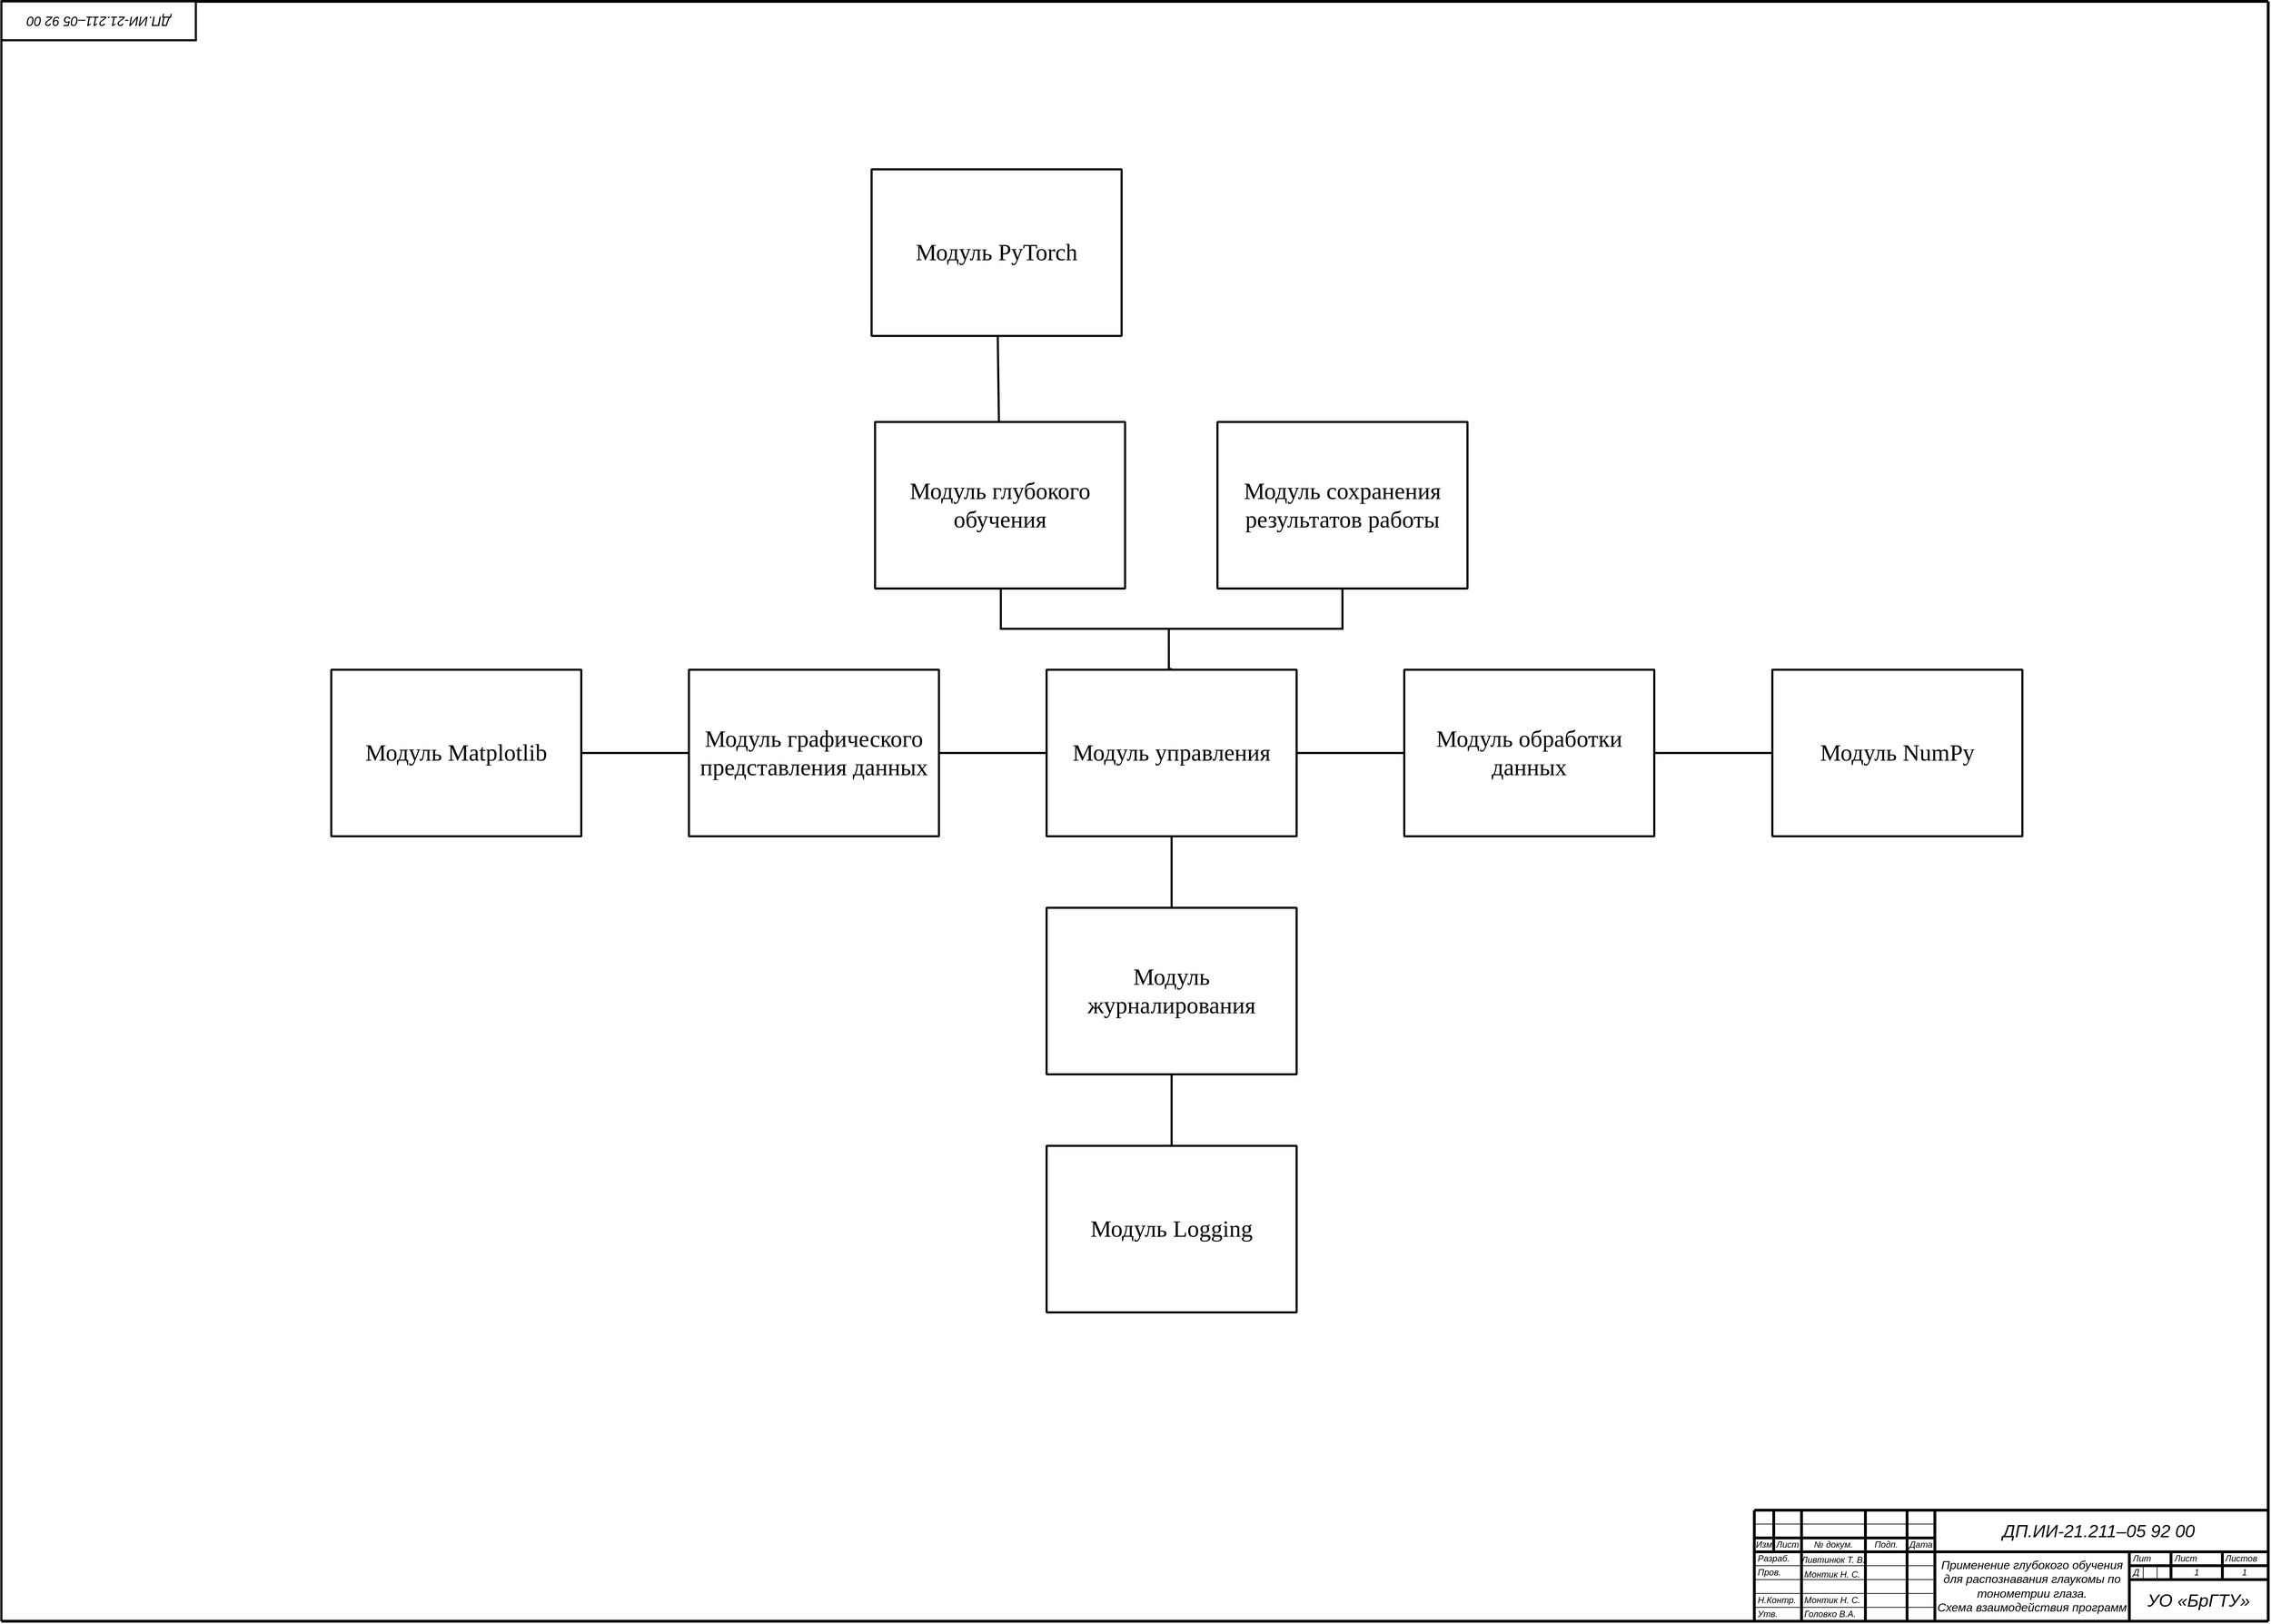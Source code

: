 <mxfile version="27.0.5">
  <diagram name="Страница-1" id="Page-1">
    <mxGraphModel dx="1426" dy="865" grid="0" gridSize="10" guides="1" tooltips="1" connect="1" arrows="1" fold="1" page="1" pageScale="1" pageWidth="3300" pageHeight="2339" math="0" shadow="0">
      <root>
        <mxCell id="0" />
        <mxCell id="1" parent="0" />
        <UserObject label="" tags="Фон" id="x146eN_2yMN_FoRLi2hD-133">
          <mxCell style="vsdxID=163;fillColor=none;gradientColor=none;strokeColor=none;points=[];labelBackgroundColor=none;rounded=0;html=1;whiteSpace=wrap;" parent="1" vertex="1">
            <mxGeometry x="33" y="2" width="3264" height="2334" as="geometry" />
          </mxCell>
        </UserObject>
        <UserObject label="" tags="Фон" id="x146eN_2yMN_FoRLi2hD-134">
          <mxCell style="vsdxID=26;edgeStyle=none;startArrow=none;endArrow=none;startSize=5;endSize=5;strokeWidth=4;strokeColor=#000000;spacingTop=0;spacingBottom=0;spacingLeft=0;spacingRight=0;verticalAlign=middle;html=1;labelBackgroundColor=none;rounded=0;" parent="x146eN_2yMN_FoRLi2hD-133" edge="1">
            <mxGeometry relative="1" as="geometry">
              <mxPoint as="offset" />
              <Array as="points" />
              <mxPoint as="sourcePoint" />
              <mxPoint x="3264" as="targetPoint" />
            </mxGeometry>
          </mxCell>
        </UserObject>
        <UserObject label="" tags="Фон" id="x146eN_2yMN_FoRLi2hD-135">
          <mxCell style="vsdxID=27;edgeStyle=none;startArrow=none;endArrow=none;startSize=5;endSize=5;strokeWidth=4;strokeColor=#000000;spacingTop=0;spacingBottom=0;spacingLeft=0;spacingRight=0;verticalAlign=middle;html=1;labelBackgroundColor=none;rounded=0;" parent="x146eN_2yMN_FoRLi2hD-133" edge="1">
            <mxGeometry relative="1" as="geometry">
              <Array as="points" />
              <mxPoint x="3264" y="2334" as="sourcePoint" />
              <mxPoint x="3264" as="targetPoint" />
            </mxGeometry>
          </mxCell>
        </UserObject>
        <UserObject label="&lt;div style=&quot;font-size: 1px&quot;&gt;&lt;font style=&quot;font-size:33.87px;font-family:Times New Roman;color:#000000;direction:ltr;letter-spacing:0px;line-height:120%;opacity:1&quot;&gt;Модуль глубокого обучения&lt;br/&gt;&lt;/font&gt;&lt;/div&gt;" tags="Фон" id="x146eN_2yMN_FoRLi2hD-210">
          <mxCell style="verticalAlign=middle;align=center;overflow=width;vsdxID=10;fillColor=none;gradientColor=none;shape=stencil(nZFLDsIwDERP4y0KyYp1KRfgBBEx1CIkVRq+pyftFKnKgkWzsmdebGlMphk62zNpNeQUr/wUlzsye9JaQsdJcqnItGSac0x8SfEeHPreFlKrSWGHP9uR1sqm01E+DE1tdtUDhCm3+Bi3v2YW1nueptAfgHoJC/RnroL/oCvBan0ppnyQnHiPeJd+nWeRcAvTfgE=);strokeColor=#000000;strokeWidth=3;spacingTop=-1;spacingBottom=-1;spacingLeft=-1;spacingRight=-1;points=[];labelBackgroundColor=none;rounded=1;html=1;whiteSpace=wrap;" parent="x146eN_2yMN_FoRLi2hD-133" vertex="1">
            <mxGeometry x="1258" y="606" width="360" height="240" as="geometry" />
          </mxCell>
        </UserObject>
        <UserObject label="&lt;div style=&quot;font-size: 1px&quot;&gt;&lt;font style=&quot;font-size:33.87px;font-family:Times New Roman;color:#000000;direction:ltr;letter-spacing:0px;line-height:120%;opacity:1&quot;&gt;Модуль журналирования&lt;br/&gt;&lt;/font&gt;&lt;/div&gt;" tags="Фон" id="x146eN_2yMN_FoRLi2hD-211">
          <mxCell style="verticalAlign=middle;align=center;overflow=width;vsdxID=20;fillColor=none;gradientColor=none;shape=stencil(nZFLDsIwDERP4y0KyYp1KRfgBBEx1CIkVRq+pyftFKnKgkWzsmdebGlMphk62zNpNeQUr/wUlzsye9JaQsdJcqnItGSac0x8SfEeHPreFlKrSWGHP9uR1sqm01E+DE1tdtUDhCm3+Bi3v2YW1nueptAfgHoJC/RnroL/oCvBan0ppnyQnHiPeJd+nWeRcAvTfgE=);strokeColor=#000000;strokeWidth=3;spacingTop=-1;spacingBottom=-1;spacingLeft=-1;spacingRight=-1;points=[];labelBackgroundColor=none;rounded=1;html=1;whiteSpace=wrap;" parent="x146eN_2yMN_FoRLi2hD-133" vertex="1">
            <mxGeometry x="1505" y="1306" width="360" height="240" as="geometry" />
          </mxCell>
        </UserObject>
        <UserObject label="&lt;div style=&quot;font-size: 1px&quot;&gt;&lt;font style=&quot;font-size:33.87px;font-family:Times New Roman;color:#000000;direction:ltr;letter-spacing:0px;line-height:120%;opacity:1&quot;&gt;Модуль PyTorch&lt;br&gt;&lt;/font&gt;&lt;/div&gt;" tags="Фон" id="x146eN_2yMN_FoRLi2hD-212">
          <mxCell style="verticalAlign=middle;align=center;overflow=width;vsdxID=21;fillColor=none;gradientColor=none;shape=stencil(nZFLDsIwDERP4y0KyYp1KRfgBBEx1CIkVRq+pyftFKnKgkWzsmdebGlMphk62zNpNeQUr/wUlzsye9JaQsdJcqnItGSac0x8SfEeHPreFlKrSWGHP9uR1sqm01E+DE1tdtUDhCm3+Bi3v2YW1nueptAfgHoJC/RnroL/oCvBan0ppnyQnHiPeJd+nWeRcAvTfgE=);strokeColor=#000000;strokeWidth=3;spacingTop=-1;spacingBottom=-1;spacingLeft=-1;spacingRight=-1;points=[];labelBackgroundColor=none;rounded=1;html=1;whiteSpace=wrap;" parent="x146eN_2yMN_FoRLi2hD-133" vertex="1">
            <mxGeometry x="1253" y="242" width="360" height="240" as="geometry" />
          </mxCell>
        </UserObject>
        <UserObject label="&lt;div style=&quot;font-size: 1px&quot;&gt;&lt;p style=&quot;text-align:center;margin-left:0;margin-right:0;margin-top:0px;margin-bottom:0px;text-indent:0;vertical-align:middle;direction:ltr;&quot;&gt;&lt;font style=&quot;font-size:33.87px;font-family:Times New Roman;color:#000000;direction:ltr;letter-spacing:0px;line-height:120%;opacity:1&quot;&gt;Модуль &lt;/font&gt;&lt;font style=&quot;font-size:33.87px;font-family:Times New Roman;color:#000000;direction:ltr;letter-spacing:0px;line-height:120%;opacity:1&quot;&gt;Logging&lt;br/&gt;&lt;/font&gt;&lt;/p&gt;&lt;/div&gt;" tags="Фон" id="x146eN_2yMN_FoRLi2hD-213">
          <mxCell style="verticalAlign=middle;align=center;overflow=width;vsdxID=22;fillColor=none;gradientColor=none;shape=stencil(nZFLDsIwDERP4y0KyYp1KRfgBBEx1CIkVRq+pyftFKnKgkWzsmdebGlMphk62zNpNeQUr/wUlzsye9JaQsdJcqnItGSac0x8SfEeHPreFlKrSWGHP9uR1sqm01E+DE1tdtUDhCm3+Bi3v2YW1nueptAfgHoJC/RnroL/oCvBan0ppnyQnHiPeJd+nWeRcAvTfgE=);strokeColor=#000000;strokeWidth=3;spacingTop=-1;spacingBottom=-1;spacingLeft=-1;spacingRight=-1;points=[];labelBackgroundColor=none;rounded=1;html=1;whiteSpace=wrap;" parent="x146eN_2yMN_FoRLi2hD-133" vertex="1">
            <mxGeometry x="1505" y="1649" width="360" height="240" as="geometry" />
          </mxCell>
        </UserObject>
        <UserObject label="&lt;div style=&quot;font-size: 1px&quot;&gt;&lt;font style=&quot;font-size:33.87px;font-family:Times New Roman;color:#000000;direction:ltr;letter-spacing:0px;line-height:120%;opacity:1&quot;&gt;Модуль управления&lt;br/&gt;&lt;/font&gt;&lt;/div&gt;" tags="Фон" id="x146eN_2yMN_FoRLi2hD-214">
          <mxCell style="verticalAlign=middle;align=center;overflow=width;vsdxID=25;fillColor=none;gradientColor=none;shape=stencil(nZFLDsIwDERP4y0KyYp1KRfgBBEx1CIkVRq+pyftFKnKgkWzsmdebGlMphk62zNpNeQUr/wUlzsye9JaQsdJcqnItGSac0x8SfEeHPreFlKrSWGHP9uR1sqm01E+DE1tdtUDhCm3+Bi3v2YW1nueptAfgHoJC/RnroL/oCvBan0ppnyQnHiPeJd+nWeRcAvTfgE=);strokeColor=#000000;strokeWidth=3;spacingTop=-1;spacingBottom=-1;spacingLeft=-1;spacingRight=-1;points=[];labelBackgroundColor=none;rounded=1;html=1;whiteSpace=wrap;" parent="x146eN_2yMN_FoRLi2hD-133" vertex="1">
            <mxGeometry x="1505" y="963" width="360" height="240" as="geometry" />
          </mxCell>
        </UserObject>
        <UserObject label="&lt;div style=&quot;font-size: 1px&quot;&gt;&lt;font style=&quot;font-size:33.87px;font-family:Times New Roman;color:#000000;direction:ltr;letter-spacing:0px;line-height:120%;opacity:1&quot;&gt;Модуль сохранения результатов работы&lt;br/&gt;&lt;/font&gt;&lt;/div&gt;" tags="Фон" id="x146eN_2yMN_FoRLi2hD-215">
          <mxCell style="verticalAlign=middle;align=center;overflow=width;vsdxID=26;fillColor=none;gradientColor=none;shape=stencil(nZFLDsIwDERP4y0KyYp1KRfgBBEx1CIkVRq+pyftFKnKgkWzsmdebGlMphk62zNpNeQUr/wUlzsye9JaQsdJcqnItGSac0x8SfEeHPreFlKrSWGHP9uR1sqm01E+DE1tdtUDhCm3+Bi3v2YW1nueptAfgHoJC/RnroL/oCvBan0ppnyQnHiPeJd+nWeRcAvTfgE=);strokeColor=#000000;strokeWidth=3;spacingTop=-1;spacingBottom=-1;spacingLeft=-1;spacingRight=-1;points=[];labelBackgroundColor=none;rounded=1;html=1;whiteSpace=wrap;" parent="x146eN_2yMN_FoRLi2hD-133" vertex="1">
            <mxGeometry x="1751" y="606" width="360" height="240" as="geometry" />
          </mxCell>
        </UserObject>
        <UserObject label="&lt;div style=&quot;font-size: 1px&quot;&gt;&lt;font style=&quot;font-size:33.87px;font-family:Times New Roman;color:#000000;direction:ltr;letter-spacing:0px;line-height:120%;opacity:1&quot;&gt;Модуль обработки данных&lt;br/&gt;&lt;/font&gt;&lt;/div&gt;" tags="Фон" id="x146eN_2yMN_FoRLi2hD-216">
          <mxCell style="verticalAlign=middle;align=center;overflow=width;vsdxID=27;fillColor=none;gradientColor=none;shape=stencil(nZFLDsIwDERP4y0KyYp1KRfgBBEx1CIkVRq+pyftFKnKgkWzsmdebGlMphk62zNpNeQUr/wUlzsye9JaQsdJcqnItGSac0x8SfEeHPreFlKrSWGHP9uR1sqm01E+DE1tdtUDhCm3+Bi3v2YW1nueptAfgHoJC/RnroL/oCvBan0ppnyQnHiPeJd+nWeRcAvTfgE=);strokeColor=#000000;strokeWidth=3;spacingTop=-1;spacingBottom=-1;spacingLeft=-1;spacingRight=-1;points=[];labelBackgroundColor=none;rounded=1;html=1;whiteSpace=wrap;" parent="x146eN_2yMN_FoRLi2hD-133" vertex="1">
            <mxGeometry x="2020" y="963" width="360" height="240" as="geometry" />
          </mxCell>
        </UserObject>
        <UserObject label="&lt;div style=&quot;font-size: 1px&quot;&gt;&lt;font style=&quot;font-size:33.87px;font-family:Times New Roman;color:#000000;direction:ltr;letter-spacing:0px;line-height:120%;opacity:1&quot;&gt;Модуль NumPy&lt;br/&gt;&lt;/font&gt;&lt;/div&gt;" tags="Фон" id="x146eN_2yMN_FoRLi2hD-217">
          <mxCell style="verticalAlign=middle;align=center;overflow=width;vsdxID=28;fillColor=none;gradientColor=none;shape=stencil(nZFLDsIwDERP4y0KyYp1KRfgBBEx1CIkVRq+pyftFKnKgkWzsmdebGlMphk62zNpNeQUr/wUlzsye9JaQsdJcqnItGSac0x8SfEeHPreFlKrSWGHP9uR1sqm01E+DE1tdtUDhCm3+Bi3v2YW1nueptAfgHoJC/RnroL/oCvBan0ppnyQnHiPeJd+nWeRcAvTfgE=);strokeColor=#000000;strokeWidth=3;spacingTop=-1;spacingBottom=-1;spacingLeft=-1;spacingRight=-1;points=[];labelBackgroundColor=none;rounded=1;html=1;whiteSpace=wrap;" parent="x146eN_2yMN_FoRLi2hD-133" vertex="1">
            <mxGeometry x="2550" y="963" width="360" height="240" as="geometry" />
          </mxCell>
        </UserObject>
        <UserObject label="&lt;div style=&quot;font-size: 1px&quot;&gt;&lt;font style=&quot;font-size:33.87px;font-family:Times New Roman;color:#000000;direction:ltr;letter-spacing:0px;line-height:120%;opacity:1&quot;&gt;Модуль графического представления данных&lt;br/&gt;&lt;/font&gt;&lt;/div&gt;" tags="Фон" id="x146eN_2yMN_FoRLi2hD-218">
          <mxCell style="verticalAlign=middle;align=center;overflow=width;vsdxID=29;fillColor=none;gradientColor=none;shape=stencil(nZFLDsIwDERP4y0KyYp1KRfgBBEx1CIkVRq+pyftFKnKgkWzsmdebGlMphk62zNpNeQUr/wUlzsye9JaQsdJcqnItGSac0x8SfEeHPreFlKrSWGHP9uR1sqm01E+DE1tdtUDhCm3+Bi3v2YW1nueptAfgHoJC/RnroL/oCvBan0ppnyQnHiPeJd+nWeRcAvTfgE=);strokeColor=#000000;strokeWidth=3;spacingTop=-1;spacingBottom=-1;spacingLeft=-1;spacingRight=-1;points=[];labelBackgroundColor=none;rounded=1;html=1;whiteSpace=wrap;" parent="x146eN_2yMN_FoRLi2hD-133" vertex="1">
            <mxGeometry x="990" y="963" width="360" height="240" as="geometry" />
          </mxCell>
        </UserObject>
        <UserObject label="&lt;div style=&quot;font-size: 1px&quot;&gt;&lt;font style=&quot;font-size:33.87px;font-family:Times New Roman;color:#000000;direction:ltr;letter-spacing:0px;line-height:120%;opacity:1&quot;&gt;Модуль Matplotlib&lt;br/&gt;&lt;/font&gt;&lt;/div&gt;" tags="Фон" id="x146eN_2yMN_FoRLi2hD-219">
          <mxCell style="verticalAlign=middle;align=center;overflow=width;vsdxID=30;fillColor=none;gradientColor=none;shape=stencil(nZFLDsIwDERP4y0KyYp1KRfgBBEx1CIkVRq+pyftFKnKgkWzsmdebGlMphk62zNpNeQUr/wUlzsye9JaQsdJcqnItGSac0x8SfEeHPreFlKrSWGHP9uR1sqm01E+DE1tdtUDhCm3+Bi3v2YW1nueptAfgHoJC/RnroL/oCvBan0ppnyQnHiPeJd+nWeRcAvTfgE=);strokeColor=#000000;strokeWidth=3;spacingTop=-1;spacingBottom=-1;spacingLeft=-1;spacingRight=-1;points=[];labelBackgroundColor=none;rounded=1;html=1;whiteSpace=wrap;" parent="x146eN_2yMN_FoRLi2hD-133" vertex="1">
            <mxGeometry x="475" y="963" width="360" height="240" as="geometry" />
          </mxCell>
        </UserObject>
        <mxCell id="x146eN_2yMN_FoRLi2hD-220" parent="x146eN_2yMN_FoRLi2hD-133" vertex="1">
          <mxGeometry x="2232" y="1143" as="geometry" />
        </mxCell>
        <UserObject label="" tags="Соединительная_линия" id="x146eN_2yMN_FoRLi2hD-221">
          <mxCell style="vsdxID=46;startArrow=none;endArrow=none;startSize=5;endSize=5;strokeWidth=3;strokeColor=#000000;spacingTop=0;spacingBottom=0;spacingLeft=0;spacingRight=0;verticalAlign=middle;html=1;labelBackgroundColor=#FFFFFF;rounded=0;exitX=0.503;exitY=1;exitDx=0;exitDy=0;exitPerimeter=0;entryX=0.5;entryY=-0.004;entryDx=0;entryDy=0;entryPerimeter=0;edgeStyle=orthogonalEdgeStyle;" parent="x146eN_2yMN_FoRLi2hD-133" source="x146eN_2yMN_FoRLi2hD-210" target="x146eN_2yMN_FoRLi2hD-214" edge="1">
            <mxGeometry relative="1" as="geometry">
              <mxPoint as="offset" />
              <Array as="points">
                <mxPoint x="1439" y="904" />
                <mxPoint x="1681" y="904" />
                <mxPoint x="1681" y="962" />
              </Array>
            </mxGeometry>
          </mxCell>
        </UserObject>
        <mxCell id="x146eN_2yMN_FoRLi2hD-222" parent="x146eN_2yMN_FoRLi2hD-133" vertex="1">
          <mxGeometry x="2232" y="1143" as="geometry" />
        </mxCell>
        <UserObject label="" tags="Соединительная_линия" id="x146eN_2yMN_FoRLi2hD-223">
          <mxCell style="vsdxID=43;edgeStyle=none;startArrow=none;endArrow=none;startSize=5;endSize=5;strokeWidth=3;strokeColor=#000000;spacingTop=0;spacingBottom=0;spacingLeft=0;spacingRight=0;verticalAlign=middle;html=1;labelBackgroundColor=#FFFFFF;rounded=0;exitX=0;exitY=0.5;exitDx=0;exitDy=0;exitPerimeter=0;entryX=1;entryY=0.5;entryDx=0;entryDy=0;entryPerimeter=0;" parent="x146eN_2yMN_FoRLi2hD-133" source="x146eN_2yMN_FoRLi2hD-218" target="x146eN_2yMN_FoRLi2hD-219" edge="1">
            <mxGeometry relative="1" as="geometry">
              <mxPoint as="offset" />
              <Array as="points" />
            </mxGeometry>
          </mxCell>
        </UserObject>
        <UserObject label="" tags="Соединительная_линия" id="x146eN_2yMN_FoRLi2hD-224">
          <mxCell style="vsdxID=42;edgeStyle=none;startArrow=none;endArrow=none;startSize=5;endSize=5;strokeWidth=3;strokeColor=#000000;spacingTop=0;spacingBottom=0;spacingLeft=0;spacingRight=0;verticalAlign=middle;html=1;labelBackgroundColor=#FFFFFF;rounded=0;exitX=1;exitY=0.5;exitDx=0;exitDy=0;exitPerimeter=0;entryX=0;entryY=0.5;entryDx=0;entryDy=0;entryPerimeter=0;" parent="x146eN_2yMN_FoRLi2hD-133" source="x146eN_2yMN_FoRLi2hD-216" target="x146eN_2yMN_FoRLi2hD-217" edge="1">
            <mxGeometry relative="1" as="geometry">
              <mxPoint as="offset" />
              <Array as="points" />
            </mxGeometry>
          </mxCell>
        </UserObject>
        <UserObject label="" tags="Соединительная_линия" id="x146eN_2yMN_FoRLi2hD-225">
          <mxCell style="vsdxID=41;edgeStyle=none;startArrow=none;endArrow=none;startSize=5;endSize=5;strokeWidth=3;strokeColor=#000000;spacingTop=0;spacingBottom=0;spacingLeft=0;spacingRight=0;verticalAlign=middle;html=1;labelBackgroundColor=#FFFFFF;rounded=0;exitX=0.5;exitY=1;exitDx=0;exitDy=0;exitPerimeter=0;entryX=0.5;entryY=0;entryDx=0;entryDy=0;entryPerimeter=0;" parent="x146eN_2yMN_FoRLi2hD-133" source="x146eN_2yMN_FoRLi2hD-214" target="x146eN_2yMN_FoRLi2hD-211" edge="1">
            <mxGeometry relative="1" as="geometry">
              <mxPoint x="10" as="offset" />
              <Array as="points" />
            </mxGeometry>
          </mxCell>
        </UserObject>
        <UserObject label="" tags="Соединительная_линия" id="x146eN_2yMN_FoRLi2hD-226">
          <mxCell style="vsdxID=40;edgeStyle=none;startArrow=none;endArrow=none;startSize=5;endSize=5;strokeWidth=3;strokeColor=#000000;spacingTop=0;spacingBottom=0;spacingLeft=0;spacingRight=0;verticalAlign=middle;html=1;labelBackgroundColor=#FFFFFF;rounded=0;exitX=0;exitY=0.5;exitDx=0;exitDy=0;exitPerimeter=0;entryX=1;entryY=0.5;entryDx=0;entryDy=0;entryPerimeter=0;" parent="x146eN_2yMN_FoRLi2hD-133" source="x146eN_2yMN_FoRLi2hD-214" target="x146eN_2yMN_FoRLi2hD-218" edge="1">
            <mxGeometry relative="1" as="geometry">
              <mxPoint as="offset" />
              <Array as="points" />
            </mxGeometry>
          </mxCell>
        </UserObject>
        <UserObject label="" tags="Соединительная_линия" id="x146eN_2yMN_FoRLi2hD-227">
          <mxCell style="vsdxID=39;edgeStyle=none;startArrow=none;endArrow=none;startSize=5;endSize=5;strokeWidth=3;strokeColor=#000000;spacingTop=0;spacingBottom=0;spacingLeft=0;spacingRight=0;verticalAlign=middle;html=1;labelBackgroundColor=#FFFFFF;rounded=0;exitX=1;exitY=0.5;exitDx=0;exitDy=0;exitPerimeter=0;entryX=0;entryY=0.5;entryDx=0;entryDy=0;entryPerimeter=0;" parent="x146eN_2yMN_FoRLi2hD-133" source="x146eN_2yMN_FoRLi2hD-214" target="x146eN_2yMN_FoRLi2hD-216" edge="1">
            <mxGeometry relative="1" as="geometry">
              <mxPoint as="offset" />
              <Array as="points" />
            </mxGeometry>
          </mxCell>
        </UserObject>
        <UserObject label="" tags="Соединительная_линия" id="x146eN_2yMN_FoRLi2hD-228">
          <mxCell style="vsdxID=32;edgeStyle=none;startArrow=none;endArrow=none;startSize=5;endSize=5;strokeWidth=3;strokeColor=#000000;spacingTop=0;spacingBottom=0;spacingLeft=0;spacingRight=0;verticalAlign=middle;html=1;labelBackgroundColor=#ffffff;rounded=0;" parent="x146eN_2yMN_FoRLi2hD-133" source="x146eN_2yMN_FoRLi2hD-212" target="x146eN_2yMN_FoRLi2hD-210" edge="1">
            <mxGeometry relative="1" as="geometry">
              <mxPoint x="10" as="offset" />
              <Array as="points" />
            </mxGeometry>
          </mxCell>
        </UserObject>
        <UserObject label="" tags="Соединительная_линия" id="x146eN_2yMN_FoRLi2hD-229">
          <mxCell style="vsdxID=36;edgeStyle=none;startArrow=none;endArrow=none;startSize=5;endSize=5;strokeWidth=3;strokeColor=#000000;spacingTop=0;spacingBottom=0;spacingLeft=0;spacingRight=0;verticalAlign=middle;html=1;labelBackgroundColor=#FFFFFF;rounded=0;exitX=0.5;exitY=0;exitDx=0;exitDy=0;exitPerimeter=0;entryX=0.5;entryY=1;entryDx=0;entryDy=0;entryPerimeter=0;" parent="x146eN_2yMN_FoRLi2hD-133" source="x146eN_2yMN_FoRLi2hD-213" target="x146eN_2yMN_FoRLi2hD-211" edge="1">
            <mxGeometry relative="1" as="geometry">
              <mxPoint x="10" as="offset" />
              <Array as="points" />
            </mxGeometry>
          </mxCell>
        </UserObject>
        <UserObject label="" tags="Соединительная_линия" id="x146eN_2yMN_FoRLi2hD-230">
          <mxCell style="vsdxID=38;edgeStyle=orthogonalEdgeStyle;startArrow=none;endArrow=none;startSize=5;endSize=5;strokeWidth=3;strokeColor=#000000;spacingTop=0;spacingBottom=0;spacingLeft=0;spacingRight=0;verticalAlign=middle;html=1;labelBackgroundColor=#FFFFFF;rounded=0;exitX=0.489;exitY=0.004;exitDx=0;exitDy=0;exitPerimeter=0;" parent="x146eN_2yMN_FoRLi2hD-133" source="x146eN_2yMN_FoRLi2hD-214" target="x146eN_2yMN_FoRLi2hD-215" edge="1">
            <mxGeometry relative="1" as="geometry">
              <mxPoint x="10" as="offset" />
              <Array as="points">
                <mxPoint x="1681" y="904" />
                <mxPoint x="1931" y="904" />
              </Array>
            </mxGeometry>
          </mxCell>
        </UserObject>
        <UserObject label="" tags="Блок-схема Соединительная_линия" id="27">
          <mxCell parent="1" vertex="1" visible="0">
            <mxGeometry as="geometry" />
          </mxCell>
        </UserObject>
        <UserObject label="" tags="Фон" id="x146eN_2yMN_FoRLi2hD-136">
          <mxCell style="vsdxID=188;fillColor=none;gradientColor=none;strokeColor=none;points=[];labelBackgroundColor=none;rounded=0;html=1;whiteSpace=wrap;" parent="1" vertex="1">
            <mxGeometry x="33" y="2176" width="3264" height="160" as="geometry" />
          </mxCell>
        </UserObject>
        <mxCell id="x146eN_2yMN_FoRLi2hD-137" style="vsdxID=187;fillColor=none;gradientColor=none;strokeColor=none;points=[];labelBackgroundColor=none;rounded=0;html=1;whiteSpace=wrap;" parent="x146eN_2yMN_FoRLi2hD-136" vertex="1">
          <mxGeometry x="2524" width="740" height="160" as="geometry" />
        </mxCell>
        <mxCell id="x146eN_2yMN_FoRLi2hD-138" value="&lt;div style=&quot;font-size: 1px&quot;&gt;&lt;p style=&quot;text-align:left;margin-left:0;margin-right:0;margin-top:0px;margin-bottom:0px;text-indent:0;vertical-align:middle;direction:ltr;&quot;&gt;&lt;font style=&quot;font-size:12.7px;font-family:Arial;color:#000000;direction:ltr;letter-spacing:0px;line-height:120%;opacity:1&quot;&gt;&lt;i&gt;Лист &lt;br/&gt;&lt;/i&gt;&lt;/font&gt;&lt;/p&gt;&lt;/div&gt;" style="verticalAlign=middle;align=left;overflow=width;vsdxID=2;fillColor=none;gradientColor=none;shape=stencil(nZBLDoAgDERP0z3SIyjew0SURgSD+Lu9kMZoXLhwN9O+tukAlrNpJg1SzDH4QW/URgNYgZTkjA4UkwJUgGXng+6DX1zLfmoymdXo17xh5zmRJ6Q42BWCfc2oJfdAr+Yv+AP9Cb7OJ3H/2JG1HNGz/84klThPVCc=);strokeColor=none;points=[];labelBackgroundColor=none;rounded=0;html=1;whiteSpace=wrap;" parent="x146eN_2yMN_FoRLi2hD-137" vertex="1">
          <mxGeometry x="605" y="60" width="74" height="20" as="geometry" />
        </mxCell>
        <mxCell id="x146eN_2yMN_FoRLi2hD-139" value="&lt;div style=&quot;font-size: 1px&quot;&gt;&lt;p style=&quot;text-align:left;margin-left:0;margin-right:0;margin-top:0px;margin-bottom:0px;text-indent:0;vertical-align:middle;direction:ltr;&quot;&gt;&lt;font style=&quot;font-size:12.7px;font-family:Arial;color:#000000;direction:ltr;letter-spacing:0px;line-height:120%;opacity:1&quot;&gt;&lt;i&gt;Листов &lt;br/&gt;&lt;/i&gt;&lt;/font&gt;&lt;/p&gt;&lt;/div&gt;" style="verticalAlign=middle;align=left;overflow=width;vsdxID=3;fillColor=none;gradientColor=none;shape=stencil(nZBLDoAgDERP0z3SIyjew0SURgSD+Lu9kMZoXLhwN9O+tukAlrNpJg1SzDH4QW/URgNYgZTkjA4UkwJUgGXng+6DX1zLfmoymdXo17xh5zmRJ6Q42BWCfc2oJfdAr+Yv+AP9Cb7OJ3H/2JG1HNGz/84klThPVCc=);strokeColor=none;points=[];labelBackgroundColor=none;rounded=0;html=1;whiteSpace=wrap;" parent="x146eN_2yMN_FoRLi2hD-137" vertex="1">
          <mxGeometry x="678" y="60" width="59" height="20" as="geometry" />
        </mxCell>
        <mxCell id="x146eN_2yMN_FoRLi2hD-140" value="&lt;div style=&quot;font-size: 1px&quot;&gt;&lt;font style=&quot;font-size:25.4px;font-family:Arial;color:#000000;direction:ltr;letter-spacing:0px;line-height:120%;opacity:1&quot;&gt;&lt;i&gt;УО «БрГТУ»&lt;br/&gt;&lt;/i&gt;&lt;/font&gt;&lt;/div&gt;" style="verticalAlign=middle;align=center;overflow=width;vsdxID=4;fillColor=none;gradientColor=none;shape=stencil(nZBLDoAgDERP0z3SIyjew0SURgSD+Lu9kMZoXLhwN9O+tukAlrNpJg1SzDH4QW/URgNYgZTkjA4UkwJUgGXng+6DX1zLfmoymdXo17xh5zmRJ6Q42BWCfc2oJfdAr+Yv+AP9Cb7OJ3H/2JG1HNGz/84klThPVCc=);strokeColor=none;points=[];labelBackgroundColor=none;rounded=0;html=1;whiteSpace=wrap;" parent="x146eN_2yMN_FoRLi2hD-137" vertex="1">
          <mxGeometry x="540" y="100" width="200" height="60" as="geometry" />
        </mxCell>
        <mxCell id="x146eN_2yMN_FoRLi2hD-141" value="&lt;div style=&quot;font-size: 1px&quot;&gt;&lt;p style=&quot;text-align:left;margin-left:0;margin-right:0;margin-top:0px;margin-bottom:0px;text-indent:0;vertical-align:middle;direction:ltr;&quot;&gt;&lt;font style=&quot;font-size:12.7px;font-family:Arial;color:#000000;direction:ltr;letter-spacing:0px;line-height:120%;opacity:1&quot;&gt;&lt;i&gt;Лит&lt;br/&gt;&lt;/i&gt;&lt;/font&gt;&lt;/p&gt;&lt;/div&gt;" style="verticalAlign=middle;align=left;overflow=width;vsdxID=5;fillColor=none;gradientColor=none;shape=stencil(nZBLDoAgDERP0z3SIyjew0SURgSD+Lu9kMZoXLhwN9O+tukAlrNpJg1SzDH4QW/URgNYgZTkjA4UkwJUgGXng+6DX1zLfmoymdXo17xh5zmRJ6Q42BWCfc2oJfdAr+Yv+AP9Cb7OJ3H/2JG1HNGz/84klThPVCc=);strokeColor=none;points=[];labelBackgroundColor=none;rounded=0;html=1;whiteSpace=wrap;" parent="x146eN_2yMN_FoRLi2hD-137" vertex="1">
          <mxGeometry x="545" y="60" width="60" height="20" as="geometry" />
        </mxCell>
        <mxCell id="x146eN_2yMN_FoRLi2hD-142" value="&lt;div style=&quot;font-size: 1px&quot;&gt;&lt;p style=&quot;text-align:center;margin-left:0;margin-right:0;margin-top:0px;margin-bottom:0px;text-indent:0;vertical-align:middle;direction:ltr;&quot;&gt;&lt;font style=&quot;font-size:12.7px;font-family:Arial;color:#000000;direction:ltr;letter-spacing:0px;line-height:120%;opacity:1&quot;&gt;&lt;i&gt;Изм&lt;br/&gt;&lt;/i&gt;&lt;/font&gt;&lt;/p&gt;&lt;/div&gt;" style="verticalAlign=middle;align=center;overflow=width;vsdxID=6;fillColor=none;gradientColor=none;shape=stencil(nZBLDoAgDERP0z3SIyjew0SURgSD+Lu9kMZoXLhwN9O+tukAlrNpJg1SzDH4QW/URgNYgZTkjA4UkwJUgGXng+6DX1zLfmoymdXo17xh5zmRJ6Q42BWCfc2oJfdAr+Yv+AP9Cb7OJ3H/2JG1HNGz/84klThPVCc=);strokeColor=none;spacingLeft=-3;spacingRight=-3;points=[];labelBackgroundColor=none;rounded=0;html=1;whiteSpace=wrap;" parent="x146eN_2yMN_FoRLi2hD-137" vertex="1">
          <mxGeometry y="40" width="28" height="20" as="geometry" />
        </mxCell>
        <mxCell id="x146eN_2yMN_FoRLi2hD-143" value="&lt;div style=&quot;font-size: 1px&quot;&gt;&lt;p style=&quot;text-align:center;margin-left:0;margin-right:0;margin-top:0px;margin-bottom:0px;text-indent:0;vertical-align:middle;direction:ltr;&quot;&gt;&lt;font style=&quot;font-size:12.7px;font-family:Arial;color:#000000;direction:ltr;letter-spacing:0px;line-height:120%;opacity:1&quot;&gt;&lt;i&gt;Лист&lt;br/&gt;&lt;/i&gt;&lt;/font&gt;&lt;/p&gt;&lt;/div&gt;" style="verticalAlign=middle;align=center;overflow=width;vsdxID=7;fillColor=none;gradientColor=none;shape=stencil(nZBLDoAgDERP0z3SIyjew0SURgSD+Lu9kMZoXLhwN9O+tukAlrNpJg1SzDH4QW/URgNYgZTkjA4UkwJUgGXng+6DX1zLfmoymdXo17xh5zmRJ6Q42BWCfc2oJfdAr+Yv+AP9Cb7OJ3H/2JG1HNGz/84klThPVCc=);strokeColor=none;spacingLeft=-3;spacingRight=-3;points=[];labelBackgroundColor=none;rounded=0;html=1;whiteSpace=wrap;" parent="x146eN_2yMN_FoRLi2hD-137" vertex="1">
          <mxGeometry x="28" y="40" width="40" height="20" as="geometry" />
        </mxCell>
        <mxCell id="x146eN_2yMN_FoRLi2hD-144" value="&lt;div style=&quot;font-size: 1px&quot;&gt;&lt;p style=&quot;text-align:center;margin-left:0;margin-right:0;margin-top:0px;margin-bottom:0px;text-indent:0;vertical-align:middle;direction:ltr;&quot;&gt;&lt;font style=&quot;font-size:12.7px;font-family:Arial;color:#000000;direction:ltr;letter-spacing:0px;line-height:120%;opacity:1&quot;&gt;&lt;i&gt;№ докум.&lt;br/&gt;&lt;/i&gt;&lt;/font&gt;&lt;/p&gt;&lt;/div&gt;" style="verticalAlign=middle;align=center;overflow=width;vsdxID=8;fillColor=none;gradientColor=none;shape=stencil(nZBLDoAgDERP0z3SIyjew0SURgSD+Lu9kMZoXLhwN9O+tukAlrNpJg1SzDH4QW/URgNYgZTkjA4UkwJUgGXng+6DX1zLfmoymdXo17xh5zmRJ6Q42BWCfc2oJfdAr+Yv+AP9Cb7OJ3H/2JG1HNGz/84klThPVCc=);strokeColor=none;points=[];labelBackgroundColor=none;rounded=0;html=1;whiteSpace=wrap;" parent="x146eN_2yMN_FoRLi2hD-137" vertex="1">
          <mxGeometry x="68" y="40" width="92" height="20" as="geometry" />
        </mxCell>
        <mxCell id="x146eN_2yMN_FoRLi2hD-145" value="&lt;div style=&quot;font-size: 1px&quot;&gt;&lt;p style=&quot;text-align:center;margin-left:0;margin-right:0;margin-top:0px;margin-bottom:0px;text-indent:0;vertical-align:middle;direction:ltr;&quot;&gt;&lt;font style=&quot;font-size:12.7px;font-family:Arial;color:#000000;direction:ltr;letter-spacing:0px;line-height:120%;opacity:1&quot;&gt;&lt;i&gt;Подп.&lt;br/&gt;&lt;/i&gt;&lt;/font&gt;&lt;/p&gt;&lt;/div&gt;" style="verticalAlign=middle;align=center;overflow=width;vsdxID=9;fillColor=none;gradientColor=none;shape=stencil(nZBLDoAgDERP0z3SIyjew0SURgSD+Lu9kMZoXLhwN9O+tukAlrNpJg1SzDH4QW/URgNYgZTkjA4UkwJUgGXng+6DX1zLfmoymdXo17xh5zmRJ6Q42BWCfc2oJfdAr+Yv+AP9Cb7OJ3H/2JG1HNGz/84klThPVCc=);strokeColor=none;points=[];labelBackgroundColor=none;rounded=0;html=1;whiteSpace=wrap;" parent="x146eN_2yMN_FoRLi2hD-137" vertex="1">
          <mxGeometry x="160" y="40" width="60" height="20" as="geometry" />
        </mxCell>
        <mxCell id="x146eN_2yMN_FoRLi2hD-146" value="&lt;div style=&quot;font-size: 1px&quot;&gt;&lt;p style=&quot;text-align:center;margin-left:0;margin-right:0;margin-top:0px;margin-bottom:0px;text-indent:0;vertical-align:middle;direction:ltr;&quot;&gt;&lt;font style=&quot;font-size:12.7px;font-family:Arial;color:#000000;direction:ltr;letter-spacing:0px;line-height:120%;opacity:1&quot;&gt;&lt;i&gt;Дата&lt;br/&gt;&lt;/i&gt;&lt;/font&gt;&lt;/p&gt;&lt;/div&gt;" style="verticalAlign=middle;align=center;overflow=width;vsdxID=10;fillColor=none;gradientColor=none;shape=stencil(nZBLDoAgDERP0z3SIyjew0SURgSD+Lu9kMZoXLhwN9O+tukAlrNpJg1SzDH4QW/URgNYgZTkjA4UkwJUgGXng+6DX1zLfmoymdXo17xh5zmRJ6Q42BWCfc2oJfdAr+Yv+AP9Cb7OJ3H/2JG1HNGz/84klThPVCc=);strokeColor=none;spacingLeft=-3;spacingRight=-3;points=[];labelBackgroundColor=none;rounded=0;html=1;whiteSpace=wrap;" parent="x146eN_2yMN_FoRLi2hD-137" vertex="1">
          <mxGeometry x="220" y="40" width="40" height="20" as="geometry" />
        </mxCell>
        <mxCell id="x146eN_2yMN_FoRLi2hD-147" value="&lt;div style=&quot;font-size: 1px&quot;&gt;&lt;p style=&quot;text-align:left;margin-left:0;margin-right:0;margin-top:0px;margin-bottom:0px;text-indent:0;vertical-align:middle;direction:ltr;&quot;&gt;&lt;font style=&quot;font-size:12.7px;font-family:Arial;color:#000000;direction:ltr;letter-spacing:0px;line-height:120%;opacity:1&quot;&gt;&lt;i&gt;Разраб.&lt;br/&gt;&lt;/i&gt;&lt;/font&gt;&lt;/p&gt;&lt;/div&gt;" style="verticalAlign=middle;align=left;overflow=width;vsdxID=11;fillColor=none;gradientColor=none;shape=stencil(nZBLDoAgDERP0z3SIyjew0SURgSD+Lu9kMZoXLhwN9O+tukAlrNpJg1SzDH4QW/URgNYgZTkjA4UkwJUgGXng+6DX1zLfmoymdXo17xh5zmRJ6Q42BWCfc2oJfdAr+Yv+AP9Cb7OJ3H/2JG1HNGz/84klThPVCc=);strokeColor=none;points=[];labelBackgroundColor=none;rounded=0;html=1;whiteSpace=wrap;" parent="x146eN_2yMN_FoRLi2hD-137" vertex="1">
          <mxGeometry x="5" y="60" width="68" height="20" as="geometry" />
        </mxCell>
        <mxCell id="x146eN_2yMN_FoRLi2hD-148" value="&lt;div style=&quot;font-size: 1px&quot;&gt;&lt;p style=&quot;text-align:left;margin-left:0;margin-right:0;margin-top:0px;margin-bottom:0px;text-indent:0;vertical-align:middle;direction:ltr;&quot;&gt;&lt;font style=&quot;font-size:12.7px;font-family:Arial;color:#000000;direction:ltr;letter-spacing:0px;line-height:120%;opacity:1&quot;&gt;&lt;i&gt;Пров.&lt;br/&gt;&lt;/i&gt;&lt;/font&gt;&lt;/p&gt;&lt;/div&gt;" style="verticalAlign=middle;align=left;overflow=width;vsdxID=12;fillColor=none;gradientColor=none;shape=stencil(nZBLDoAgDERP0z3SIyjew0SURgSD+Lu9kMZoXLhwN9O+tukAlrNpJg1SzDH4QW/URgNYgZTkjA4UkwJUgGXng+6DX1zLfmoymdXo17xh5zmRJ6Q42BWCfc2oJfdAr+Yv+AP9Cb7OJ3H/2JG1HNGz/84klThPVCc=);strokeColor=none;points=[];labelBackgroundColor=none;rounded=0;html=1;whiteSpace=wrap;" parent="x146eN_2yMN_FoRLi2hD-137" vertex="1">
          <mxGeometry x="5" y="80" width="68" height="20" as="geometry" />
        </mxCell>
        <mxCell id="x146eN_2yMN_FoRLi2hD-149" value="&lt;div style=&quot;font-size: 1px&quot;&gt;&lt;p style=&quot;text-align:left;margin-left:0;margin-right:0;margin-top:0px;margin-bottom:0px;text-indent:0;vertical-align:middle;direction:ltr;&quot;&gt;&lt;font style=&quot;font-size:12.7px;font-family:Arial;color:#000000;direction:ltr;letter-spacing:0px;line-height:120%;opacity:1&quot;&gt;&lt;i&gt;Н.Контр.&lt;br/&gt;&lt;/i&gt;&lt;/font&gt;&lt;/p&gt;&lt;/div&gt;" style="verticalAlign=middle;align=left;overflow=width;vsdxID=13;fillColor=none;gradientColor=none;shape=stencil(nZBLDoAgDERP0z3SIyjew0SURgSD+Lu9kMZoXLhwN9O+tukAlrNpJg1SzDH4QW/URgNYgZTkjA4UkwJUgGXng+6DX1zLfmoymdXo17xh5zmRJ6Q42BWCfc2oJfdAr+Yv+AP9Cb7OJ3H/2JG1HNGz/84klThPVCc=);strokeColor=none;spacingRight=-3;points=[];labelBackgroundColor=none;rounded=0;html=1;whiteSpace=wrap;" parent="x146eN_2yMN_FoRLi2hD-137" vertex="1">
          <mxGeometry x="5" y="120" width="68" height="20" as="geometry" />
        </mxCell>
        <mxCell id="x146eN_2yMN_FoRLi2hD-150" value="&lt;div style=&quot;font-size: 1px&quot;&gt;&lt;p style=&quot;text-align:left;margin-left:0;margin-right:0;margin-top:0px;margin-bottom:0px;text-indent:0;vertical-align:middle;direction:ltr;&quot;&gt;&lt;font style=&quot;font-size:12.7px;font-family:Arial;color:#000000;direction:ltr;letter-spacing:0px;line-height:120%;opacity:1&quot;&gt;&lt;i&gt;Утв.&lt;br/&gt;&lt;/i&gt;&lt;/font&gt;&lt;/p&gt;&lt;/div&gt;" style="verticalAlign=middle;align=left;overflow=width;vsdxID=14;fillColor=none;gradientColor=none;shape=stencil(nZBLDoAgDERP0z3SIyjew0SURgSD+Lu9kMZoXLhwN9O+tukAlrNpJg1SzDH4QW/URgNYgZTkjA4UkwJUgGXng+6DX1zLfmoymdXo17xh5zmRJ6Q42BWCfc2oJfdAr+Yv+AP9Cb7OJ3H/2JG1HNGz/84klThPVCc=);strokeColor=none;points=[];labelBackgroundColor=none;rounded=0;html=1;whiteSpace=wrap;" parent="x146eN_2yMN_FoRLi2hD-137" vertex="1">
          <mxGeometry x="5" y="140" width="68" height="20" as="geometry" />
        </mxCell>
        <mxCell id="x146eN_2yMN_FoRLi2hD-151" value="&lt;div style=&quot;font-size: 1px&quot;&gt;&lt;p style=&quot;text-align:left;margin-left:0;margin-right:0;margin-top:0px;margin-bottom:0px;text-indent:0;vertical-align:middle;direction:ltr;&quot;&gt;&lt;font style=&quot;font-size:12.7px;font-family:Arial;color:#000000;direction:ltr;letter-spacing:0px;line-height:120%;opacity:1&quot;&gt;&lt;i&gt;Головко В.А.&lt;br/&gt;&lt;/i&gt;&lt;/font&gt;&lt;/p&gt;&lt;/div&gt;" style="verticalAlign=middle;align=left;overflow=width;vsdxID=19;fillColor=none;gradientColor=none;shape=stencil(nZBLDoAgDERP0z3SIyjew0SURgSD+Lu9kMZoXLhwN9O+tukAlrNpJg1SzDH4QW/URgNYgZTkjA4UkwJUgGXng+6DX1zLfmoymdXo17xh5zmRJ6Q42BWCfc2oJfdAr+Yv+AP9Cb7OJ3H/2JG1HNGz/84klThPVCc=);strokeColor=none;points=[];labelBackgroundColor=none;rounded=0;html=1;whiteSpace=wrap;" parent="x146eN_2yMN_FoRLi2hD-137" vertex="1">
          <mxGeometry x="72" y="140" width="108" height="20" as="geometry" />
        </mxCell>
        <mxCell id="x146eN_2yMN_FoRLi2hD-152" value="&lt;div style=&quot;font-size: 1px&quot;&gt;&lt;p style=&quot;text-align:center;margin-left:0;margin-right:0;margin-top:0px;margin-bottom:0px;text-indent:0;vertical-align:middle;direction:ltr;&quot;&gt;&lt;font style=&quot;font-size:12.7px;font-family:Arial;color:#000000;direction:ltr;letter-spacing:0px;line-height:120%;opacity:1&quot;&gt;&lt;i&gt;1&lt;br/&gt;&lt;/i&gt;&lt;/font&gt;&lt;/p&gt;&lt;/div&gt;" style="verticalAlign=middle;align=center;overflow=width;vsdxID=21;fillColor=none;gradientColor=none;shape=stencil(nZBLDoAgDERP0z3SIyjew0SURgSD+Lu9kMZoXLhwN9O+tukAlrNpJg1SzDH4QW/URgNYgZTkjA4UkwJUgGXng+6DX1zLfmoymdXo17xh5zmRJ6Q42BWCfc2oJfdAr+Yv+AP9Cb7OJ3H/2JG1HNGz/84klThPVCc=);strokeColor=none;points=[];labelBackgroundColor=none;rounded=0;html=1;whiteSpace=wrap;" parent="x146eN_2yMN_FoRLi2hD-137" vertex="1">
          <mxGeometry x="600" y="80" width="74" height="20" as="geometry" />
        </mxCell>
        <mxCell id="x146eN_2yMN_FoRLi2hD-153" value="&lt;div style=&quot;font-size: 1px&quot;&gt;&lt;p style=&quot;text-align:center;margin-left:0;margin-right:0;margin-top:0px;margin-bottom:0px;text-indent:0;vertical-align:middle;direction:ltr;&quot;&gt;&lt;font style=&quot;font-size:12.7px;font-family:Arial;color:#000000;direction:ltr;letter-spacing:0px;line-height:120%;opacity:1&quot;&gt;&lt;i&gt;1&lt;br/&gt;&lt;/i&gt;&lt;/font&gt;&lt;/p&gt;&lt;/div&gt;" style="verticalAlign=middle;align=center;overflow=width;vsdxID=22;fillColor=none;gradientColor=none;shape=stencil(nZBLDoAgDERP0z3SIyjew0SURgSD+Lu9kMZoXLhwN9O+tukAlrNpJg1SzDH4QW/URgNYgZTkjA4UkwJUgGXng+6DX1zLfmoymdXo17xh5zmRJ6Q42BWCfc2oJfdAr+Yv+AP9Cb7OJ3H/2JG1HNGz/84klThPVCc=);strokeColor=none;points=[];labelBackgroundColor=none;rounded=0;html=1;whiteSpace=wrap;" parent="x146eN_2yMN_FoRLi2hD-137" vertex="1">
          <mxGeometry x="673" y="80" width="66" height="20" as="geometry" />
        </mxCell>
        <mxCell id="x146eN_2yMN_FoRLi2hD-154" value="&lt;div style=&quot;font-size: 1px&quot;&gt;&lt;p style=&quot;text-align:center;margin-left:0;margin-right:0;margin-top:0px;margin-bottom:0px;text-indent:0;vertical-align:middle;direction:ltr;&quot;&gt;&lt;font style=&quot;font-size:12.7px;font-family:Arial;color:#000000;direction:ltr;letter-spacing:0px;line-height:120%;opacity:1&quot;&gt;&lt;i&gt;Д&lt;br/&gt;&lt;/i&gt;&lt;/font&gt;&lt;/p&gt;&lt;/div&gt;" style="verticalAlign=middle;align=center;overflow=width;vsdxID=23;fillColor=none;gradientColor=none;shape=stencil(nZBLDoAgDERP0z3SIyjew0SURgSD+Lu9kMZoXLhwN9O+tukAlrNpJg1SzDH4QW/URgNYgZTkjA4UkwJUgGXng+6DX1zLfmoymdXo17xh5zmRJ6Q42BWCfc2oJfdAr+Yv+AP9Cb7OJ3H/2JG1HNGz/84klThPVCc=);strokeColor=none;spacingLeft=-3;spacingRight=-3;points=[];labelBackgroundColor=none;rounded=0;html=1;whiteSpace=wrap;" parent="x146eN_2yMN_FoRLi2hD-137" vertex="1">
          <mxGeometry x="540" y="80" width="20" height="20" as="geometry" />
        </mxCell>
        <mxCell id="x146eN_2yMN_FoRLi2hD-155" style="vsdxID=44;fillColor=#FFFFFF;gradientColor=none;shape=stencil(UzV2Ls5ILEhVNTIoLinKz04tz0wpyVA1dlE1MsrMy0gtyiwBslSNXVWNndPyi1LTi/JL81Ig/IJEkEoQKze/DGRCBUSfAUiHkUElMs8NojAnMw+nQhMjPQszYhUbGqCYC2QgXAPxCLIcusuBQhBfG7sCAA==);strokeColor=#000000;strokeWidth=4;points=[];labelBackgroundColor=none;rounded=0;html=1;whiteSpace=wrap;" parent="x146eN_2yMN_FoRLi2hD-137" vertex="1">
          <mxGeometry x="674" y="60" width="1" height="40" as="geometry" />
        </mxCell>
        <UserObject label="" tags="Фон" id="x146eN_2yMN_FoRLi2hD-156">
          <mxCell style="vsdxID=29;edgeStyle=none;startArrow=none;endArrow=none;startSize=5;endSize=5;strokeWidth=4;strokeColor=#000000;spacingTop=0;spacingBottom=0;spacingLeft=0;spacingRight=0;verticalAlign=middle;html=1;labelBackgroundColor=none;rounded=0;" parent="x146eN_2yMN_FoRLi2hD-137" edge="1">
            <mxGeometry relative="1" as="geometry">
              <Array as="points" />
              <mxPoint x="540" y="160" as="sourcePoint" />
              <mxPoint x="540" y="60" as="targetPoint" />
            </mxGeometry>
          </mxCell>
        </UserObject>
        <UserObject label="" tags="Фон" id="x146eN_2yMN_FoRLi2hD-157">
          <mxCell style="vsdxID=30;edgeStyle=none;startArrow=none;endArrow=none;startSize=5;endSize=5;strokeWidth=4;strokeColor=#000000;spacingTop=0;spacingBottom=0;spacingLeft=0;spacingRight=0;verticalAlign=middle;html=1;labelBackgroundColor=none;rounded=0;" parent="x146eN_2yMN_FoRLi2hD-137" edge="1">
            <mxGeometry relative="1" as="geometry">
              <Array as="points" />
              <mxPoint x="260" y="160" as="sourcePoint" />
              <mxPoint x="260" as="targetPoint" />
            </mxGeometry>
          </mxCell>
        </UserObject>
        <UserObject label="" tags="Фон" id="x146eN_2yMN_FoRLi2hD-158">
          <mxCell style="vsdxID=31;edgeStyle=none;startArrow=none;endArrow=none;startSize=5;endSize=5;strokeColor=#000000;spacingTop=0;spacingBottom=0;spacingLeft=0;spacingRight=0;verticalAlign=middle;html=1;labelBackgroundColor=none;rounded=0;" parent="x146eN_2yMN_FoRLi2hD-137" edge="1">
            <mxGeometry relative="1" as="geometry">
              <mxPoint as="offset" />
              <Array as="points" />
              <mxPoint y="140" as="sourcePoint" />
              <mxPoint x="260" y="140" as="targetPoint" />
            </mxGeometry>
          </mxCell>
        </UserObject>
        <UserObject label="" tags="Фон" id="x146eN_2yMN_FoRLi2hD-159">
          <mxCell style="vsdxID=32;edgeStyle=none;startArrow=none;endArrow=none;startSize=5;endSize=5;strokeColor=#000000;spacingTop=0;spacingBottom=0;spacingLeft=0;spacingRight=0;verticalAlign=middle;html=1;labelBackgroundColor=none;rounded=0;" parent="x146eN_2yMN_FoRLi2hD-137" edge="1">
            <mxGeometry relative="1" as="geometry">
              <Array as="points" />
              <mxPoint x="260" y="120" as="sourcePoint" />
              <mxPoint y="120" as="targetPoint" />
            </mxGeometry>
          </mxCell>
        </UserObject>
        <UserObject label="" tags="Фон" id="x146eN_2yMN_FoRLi2hD-160">
          <mxCell style="vsdxID=33;edgeStyle=none;startArrow=none;endArrow=none;startSize=5;endSize=5;strokeWidth=4;strokeColor=#000000;spacingTop=0;spacingBottom=0;spacingLeft=0;spacingRight=0;verticalAlign=middle;html=1;labelBackgroundColor=none;rounded=0;" parent="x146eN_2yMN_FoRLi2hD-137" edge="1">
            <mxGeometry relative="1" as="geometry">
              <Array as="points" />
              <mxPoint x="740" y="100" as="sourcePoint" />
              <mxPoint x="540" y="100" as="targetPoint" />
            </mxGeometry>
          </mxCell>
        </UserObject>
        <UserObject label="" tags="Фон" id="x146eN_2yMN_FoRLi2hD-161">
          <mxCell style="vsdxID=34;edgeStyle=none;startArrow=none;endArrow=none;startSize=5;endSize=5;strokeColor=#000000;spacingTop=0;spacingBottom=0;spacingLeft=0;spacingRight=0;verticalAlign=middle;html=1;labelBackgroundColor=none;rounded=0;" parent="x146eN_2yMN_FoRLi2hD-137" edge="1">
            <mxGeometry relative="1" as="geometry">
              <Array as="points" />
              <mxPoint x="260" y="100" as="sourcePoint" />
              <mxPoint y="100" as="targetPoint" />
            </mxGeometry>
          </mxCell>
        </UserObject>
        <UserObject label="" tags="Фон" id="x146eN_2yMN_FoRLi2hD-162">
          <mxCell style="vsdxID=35;edgeStyle=none;startArrow=none;endArrow=none;startSize=5;endSize=5;strokeWidth=4;strokeColor=#000000;spacingTop=0;spacingBottom=0;spacingLeft=0;spacingRight=0;verticalAlign=middle;html=1;labelBackgroundColor=none;rounded=0;" parent="x146eN_2yMN_FoRLi2hD-137" edge="1">
            <mxGeometry relative="1" as="geometry">
              <Array as="points" />
              <mxPoint x="740" y="60" as="sourcePoint" />
              <mxPoint y="60" as="targetPoint" />
            </mxGeometry>
          </mxCell>
        </UserObject>
        <UserObject label="" tags="Фон" id="x146eN_2yMN_FoRLi2hD-163">
          <mxCell style="vsdxID=36;edgeStyle=none;startArrow=none;endArrow=none;startSize=5;endSize=5;strokeWidth=4;strokeColor=#000000;spacingTop=0;spacingBottom=0;spacingLeft=0;spacingRight=0;verticalAlign=middle;html=1;labelBackgroundColor=none;rounded=0;" parent="x146eN_2yMN_FoRLi2hD-137" edge="1">
            <mxGeometry relative="1" as="geometry">
              <mxPoint as="offset" />
              <Array as="points" />
              <mxPoint y="40" as="sourcePoint" />
              <mxPoint x="260" y="40" as="targetPoint" />
            </mxGeometry>
          </mxCell>
        </UserObject>
        <UserObject label="" tags="Фон" id="x146eN_2yMN_FoRLi2hD-164">
          <mxCell style="vsdxID=37;edgeStyle=none;startArrow=none;endArrow=none;startSize=5;endSize=5;strokeWidth=4;strokeColor=#000000;spacingTop=0;spacingBottom=0;spacingLeft=0;spacingRight=0;verticalAlign=middle;html=1;labelBackgroundColor=none;rounded=0;" parent="x146eN_2yMN_FoRLi2hD-137" edge="1">
            <mxGeometry relative="1" as="geometry">
              <mxPoint as="offset" />
              <Array as="points" />
              <mxPoint as="sourcePoint" />
              <mxPoint x="740" as="targetPoint" />
            </mxGeometry>
          </mxCell>
        </UserObject>
        <UserObject label="" tags="Фон" id="x146eN_2yMN_FoRLi2hD-165">
          <mxCell style="vsdxID=38;edgeStyle=none;startArrow=none;endArrow=none;startSize=5;endSize=5;strokeColor=#000000;spacingTop=0;spacingBottom=0;spacingLeft=0;spacingRight=0;verticalAlign=middle;html=1;labelBackgroundColor=none;rounded=0;" parent="x146eN_2yMN_FoRLi2hD-137" edge="1">
            <mxGeometry relative="1" as="geometry">
              <mxPoint as="offset" />
              <Array as="points" />
              <mxPoint y="80" as="sourcePoint" />
              <mxPoint x="260" y="80" as="targetPoint" />
            </mxGeometry>
          </mxCell>
        </UserObject>
        <UserObject label="" tags="Фон" id="x146eN_2yMN_FoRLi2hD-166">
          <mxCell style="vsdxID=39;edgeStyle=none;startArrow=none;endArrow=none;startSize=5;endSize=5;strokeWidth=4;strokeColor=#000000;spacingTop=0;spacingBottom=0;spacingLeft=0;spacingRight=0;verticalAlign=middle;html=1;labelBackgroundColor=none;rounded=0;" parent="x146eN_2yMN_FoRLi2hD-137" edge="1">
            <mxGeometry relative="1" as="geometry">
              <Array as="points" />
              <mxPoint x="220" as="sourcePoint" />
              <mxPoint x="220" y="160" as="targetPoint" />
            </mxGeometry>
          </mxCell>
        </UserObject>
        <UserObject label="" tags="Фон" id="x146eN_2yMN_FoRLi2hD-167">
          <mxCell style="vsdxID=40;edgeStyle=none;startArrow=none;endArrow=none;startSize=5;endSize=5;strokeWidth=4;strokeColor=#000000;spacingTop=0;spacingBottom=0;spacingLeft=0;spacingRight=0;verticalAlign=middle;html=1;labelBackgroundColor=none;rounded=0;" parent="x146eN_2yMN_FoRLi2hD-137" edge="1">
            <mxGeometry relative="1" as="geometry">
              <Array as="points" />
              <mxPoint x="160" as="sourcePoint" />
              <mxPoint x="160" y="160" as="targetPoint" />
            </mxGeometry>
          </mxCell>
        </UserObject>
        <UserObject label="" tags="Фон" id="x146eN_2yMN_FoRLi2hD-168">
          <mxCell style="vsdxID=41;edgeStyle=none;startArrow=none;endArrow=none;startSize=5;endSize=5;strokeWidth=4;strokeColor=#000000;spacingTop=0;spacingBottom=0;spacingLeft=0;spacingRight=0;verticalAlign=middle;html=1;labelBackgroundColor=none;rounded=0;" parent="x146eN_2yMN_FoRLi2hD-137" edge="1">
            <mxGeometry relative="1" as="geometry">
              <Array as="points" />
              <mxPoint x="28" as="sourcePoint" />
              <mxPoint x="28" y="60" as="targetPoint" />
            </mxGeometry>
          </mxCell>
        </UserObject>
        <UserObject label="" tags="Фон" id="x146eN_2yMN_FoRLi2hD-169">
          <mxCell style="vsdxID=42;edgeStyle=none;startArrow=none;endArrow=none;startSize=5;endSize=5;strokeWidth=4;strokeColor=#000000;spacingTop=0;spacingBottom=0;spacingLeft=0;spacingRight=0;verticalAlign=middle;html=1;labelBackgroundColor=none;rounded=0;" parent="x146eN_2yMN_FoRLi2hD-137" edge="1">
            <mxGeometry relative="1" as="geometry">
              <Array as="points" />
              <mxPoint x="68" as="sourcePoint" />
              <mxPoint x="68" y="160" as="targetPoint" />
            </mxGeometry>
          </mxCell>
        </UserObject>
        <UserObject label="" tags="Фон" id="x146eN_2yMN_FoRLi2hD-170">
          <mxCell style="vsdxID=43;edgeStyle=none;startArrow=none;endArrow=none;startSize=5;endSize=5;strokeWidth=4;strokeColor=#000000;spacingTop=0;spacingBottom=0;spacingLeft=0;spacingRight=0;verticalAlign=middle;html=1;labelBackgroundColor=none;rounded=0;" parent="x146eN_2yMN_FoRLi2hD-137" edge="1">
            <mxGeometry relative="1" as="geometry">
              <mxPoint as="offset" />
              <Array as="points" />
              <mxPoint x="540" y="80" as="sourcePoint" />
              <mxPoint x="740" y="80" as="targetPoint" />
            </mxGeometry>
          </mxCell>
        </UserObject>
        <UserObject label="" tags="Фон" id="x146eN_2yMN_FoRLi2hD-171">
          <mxCell style="vsdxID=45;edgeStyle=none;startArrow=none;endArrow=none;startSize=5;endSize=5;strokeWidth=4;strokeColor=#000000;spacingTop=0;spacingBottom=0;spacingLeft=0;spacingRight=0;verticalAlign=middle;html=1;labelBackgroundColor=none;rounded=0;" parent="x146eN_2yMN_FoRLi2hD-137" edge="1">
            <mxGeometry relative="1" as="geometry">
              <Array as="points" />
              <mxPoint x="600" y="60" as="sourcePoint" />
              <mxPoint x="600" y="100" as="targetPoint" />
            </mxGeometry>
          </mxCell>
        </UserObject>
        <UserObject label="" tags="Фон" id="x146eN_2yMN_FoRLi2hD-172">
          <mxCell style="vsdxID=46;edgeStyle=none;startArrow=none;endArrow=none;startSize=5;endSize=5;strokeColor=#000000;spacingTop=0;spacingBottom=0;spacingLeft=0;spacingRight=0;verticalAlign=middle;html=1;labelBackgroundColor=none;rounded=0;" parent="x146eN_2yMN_FoRLi2hD-137" edge="1">
            <mxGeometry relative="1" as="geometry">
              <Array as="points" />
              <mxPoint x="260" y="20" as="sourcePoint" />
              <mxPoint y="20" as="targetPoint" />
            </mxGeometry>
          </mxCell>
        </UserObject>
        <UserObject label="" tags="Фон" id="x146eN_2yMN_FoRLi2hD-173">
          <mxCell style="vsdxID=47;edgeStyle=none;startArrow=none;endArrow=none;startSize=5;endSize=5;strokeColor=#000000;spacingTop=0;spacingBottom=0;spacingLeft=0;spacingRight=0;verticalAlign=middle;html=1;labelBackgroundColor=none;rounded=0;" parent="x146eN_2yMN_FoRLi2hD-137" edge="1">
            <mxGeometry relative="1" as="geometry">
              <Array as="points" />
              <mxPoint x="560" y="80" as="sourcePoint" />
              <mxPoint x="560" y="100" as="targetPoint" />
            </mxGeometry>
          </mxCell>
        </UserObject>
        <UserObject label="" tags="Фон" id="x146eN_2yMN_FoRLi2hD-174">
          <mxCell style="vsdxID=48;edgeStyle=none;startArrow=none;endArrow=none;startSize=5;endSize=5;strokeColor=#000000;spacingTop=0;spacingBottom=0;spacingLeft=0;spacingRight=0;verticalAlign=middle;html=1;labelBackgroundColor=none;rounded=0;" parent="x146eN_2yMN_FoRLi2hD-137" edge="1">
            <mxGeometry relative="1" as="geometry">
              <Array as="points" />
              <mxPoint x="580" y="80" as="sourcePoint" />
              <mxPoint x="580" y="100" as="targetPoint" />
            </mxGeometry>
          </mxCell>
        </UserObject>
        <UserObject label="" tags="Фон" id="x146eN_2yMN_FoRLi2hD-175">
          <mxCell style="vsdxID=49;edgeStyle=none;startArrow=none;endArrow=none;startSize=5;endSize=5;strokeWidth=4;strokeColor=#000000;spacingTop=0;spacingBottom=0;spacingLeft=0;spacingRight=0;verticalAlign=middle;html=1;labelBackgroundColor=none;rounded=0;" parent="x146eN_2yMN_FoRLi2hD-137" edge="1">
            <mxGeometry relative="1" as="geometry">
              <Array as="points" />
              <mxPoint as="sourcePoint" />
              <mxPoint y="160" as="targetPoint" />
            </mxGeometry>
          </mxCell>
        </UserObject>
        <UserObject label="&lt;div style=&quot;font-size: 1px&quot;&gt;&lt;p style=&quot;text-align:left;margin-left:0;margin-right:0;margin-top:0px;margin-bottom:0px;text-indent:0;vertical-align:middle;direction:ltr;&quot;&gt;&lt;font style=&quot;font-size:12.7px;font-family:Arial;color:#000000;direction:ltr;letter-spacing:0px;line-height:120%;opacity:1&quot;&gt;&lt;i&gt;  &lt;/i&gt;&lt;/font&gt;&lt;font style=&quot;font-size:12.7px;font-family:Arial;color:#000000;direction:ltr;letter-spacing:0px;line-height:120%;opacity:1&quot;&gt;&lt;i&gt;Монтик&lt;/i&gt;&lt;/font&gt;&lt;font style=&quot;font-size:12.7px;font-family:Arial;color:#000000;direction:ltr;letter-spacing:0px;line-height:120%;opacity:1&quot;&gt;&lt;i&gt; Н. С.&lt;/i&gt;&lt;/font&gt;&lt;font style=&quot;font-size:11.29px;font-family:Arial;color:#000000;direction:ltr;letter-spacing:0px;line-height:120%;opacity:1&quot;&gt;&lt;i&gt;&lt;br/&gt;&lt;/i&gt;&lt;/font&gt;&lt;/p&gt;&lt;/div&gt;" tags="Фон" id="x146eN_2yMN_FoRLi2hD-176">
          <mxCell style="verticalAlign=middle;align=left;overflow=width;vsdxID=927;fillColor=none;gradientColor=none;shape=stencil(nZBLDoAgDERP0z3SIyjew0SURgSD+Lu9kMZoXLhwN9O+tukAlrNpJg1SzDH4QW/URgNYgZTkjA4UkwJUgGXng+6DX1zLfmoymdXo17xh5zmRJ6Q42BWCfc2oJfdAr+Yv+AP9Cb7OJ3H/2JG1HNGz/84klThPVCc=);strokeColor=none;points=[];labelBackgroundColor=none;rounded=0;html=1;whiteSpace=wrap;" parent="x146eN_2yMN_FoRLi2hD-137" vertex="1">
            <mxGeometry x="72" y="80" width="116" height="26" as="geometry" />
          </mxCell>
        </UserObject>
        <UserObject label="&lt;div style=&quot;font-size: 1px&quot;&gt;&lt;p style=&quot;text-align:left;margin-left:0;margin-right:0;margin-top:0px;margin-bottom:0px;text-indent:0;vertical-align:middle;direction:ltr;&quot;&gt;&lt;font style=&quot;font-size:12.7px;font-family:Arial;color:#000000;direction:ltr;letter-spacing:0px;line-height:120%;opacity:1&quot;&gt;&lt;i&gt;Монтик Н. С.&lt;/i&gt;&lt;/font&gt;&lt;font style=&quot;font-size:12.7px;font-family:Arial;color:#000000;direction:ltr;letter-spacing:0px;line-height:120%;opacity:1&quot;&gt;&lt;i&gt;&lt;br/&gt;&lt;/i&gt;&lt;/font&gt;&lt;/p&gt;&lt;/div&gt;" tags="Фон" id="x146eN_2yMN_FoRLi2hD-177">
          <mxCell style="verticalAlign=middle;align=left;overflow=width;vsdxID=926;fillColor=none;gradientColor=none;shape=stencil(nZBLDoAgDERP0z3SIyjew0SURgSD+Lu9kMZoXLhwN9O+tukAlrNpJg1SzDH4QW/URgNYgZTkjA4UkwJUgGXng+6DX1zLfmoymdXo17xh5zmRJ6Q42BWCfc2oJfdAr+Yv+AP9Cb7OJ3H/2JG1HNGz/84klThPVCc=);strokeColor=none;points=[];labelBackgroundColor=none;rounded=0;html=1;whiteSpace=wrap;" parent="x146eN_2yMN_FoRLi2hD-137" vertex="1">
            <mxGeometry x="72" y="120" width="108" height="20" as="geometry" />
          </mxCell>
        </UserObject>
        <UserObject label="&lt;div style=&quot;font-size: 1px&quot;&gt;&lt;p style=&quot;text-align:left;margin-left:0;margin-right:0;margin-top:0px;margin-bottom:0px;text-indent:0;vertical-align:middle;direction:ltr;&quot;&gt;&lt;font style=&quot;font-size:12.7px;font-family:Arial;color:#000000;direction:ltr;letter-spacing:0px;line-height:120%;opacity:1&quot;&gt;&lt;i&gt;Ливтинюк Т. В.&lt;br&gt;&lt;/i&gt;&lt;/font&gt;&lt;/p&gt;&lt;/div&gt;" tags="Фон" id="x146eN_2yMN_FoRLi2hD-178">
          <mxCell style="verticalAlign=middle;align=left;overflow=width;vsdxID=922;fillColor=none;gradientColor=none;shape=stencil(nZBLDoAgDERP0z3SIyjew0SURgSD+Lu9kMZoXLhwN9O+tukAlrNpJg1SzDH4QW/URgNYgZTkjA4UkwJUgGXng+6DX1zLfmoymdXo17xh5zmRJ6Q42BWCfc2oJfdAr+Yv+AP9Cb7OJ3H/2JG1HNGz/84klThPVCc=);strokeColor=none;points=[];labelBackgroundColor=none;rounded=0;html=1;whiteSpace=wrap;" parent="x146eN_2yMN_FoRLi2hD-137" vertex="1">
            <mxGeometry x="68" y="62" width="108" height="20" as="geometry" />
          </mxCell>
        </UserObject>
        <UserObject label="" tags="Фон" id="x146eN_2yMN_FoRLi2hD-179">
          <mxCell style="vsdxID=25;edgeStyle=none;startArrow=none;endArrow=none;startSize=5;endSize=5;strokeWidth=4;strokeColor=#000000;spacingTop=0;spacingBottom=0;spacingLeft=0;spacingRight=0;verticalAlign=middle;html=1;labelBackgroundColor=none;rounded=0;" parent="x146eN_2yMN_FoRLi2hD-136" edge="1">
            <mxGeometry relative="1" as="geometry">
              <mxPoint as="offset" />
              <Array as="points" />
              <mxPoint y="160" as="sourcePoint" />
              <mxPoint x="3264" y="160" as="targetPoint" />
            </mxGeometry>
          </mxCell>
        </UserObject>
        <UserObject label="&lt;div style=&quot;&quot;&gt;&lt;p style=&quot;text-align: center; margin: 0px; text-indent: 0px; vertical-align: middle; direction: ltr;&quot;&gt;&lt;font style=&quot;font-family: Arial; color: rgb(0, 0, 0); direction: ltr; letter-spacing: 0px; line-height: 120%; opacity: 1; font-size: 19px;&quot;&gt;&lt;i style=&quot;&quot;&gt;ДП.ИИ-21.211–05 92 00&lt;/i&gt;&lt;/font&gt;&lt;/p&gt;&lt;/div&gt;" tags="Flowchart" id="x146eN_2yMN_FoRLi2hD-180">
          <mxCell style="verticalAlign=middle;align=center;overflow=width;vsdxID=238;rotation=180;fillColor=#FFFFFF;gradientColor=none;shape=stencil(nZBLDoAgDERP0z3SIyjew0SURgSD+Lu9kMZoXLhwN9O+tukAlrNpJg1SzDH4QW/URgNYgZTkjA4UkwJUgGXng+6DX1zLfmoymdXo17xh5zmRJ6Q42BWCfc2oJfdAr+Yv+AP9Cb7OJ3H/2JG1HNGz/84klThPVCc=);strokeColor=#000000;strokeWidth=3;spacingTop=-1;spacingBottom=-1;spacingLeft=-1;spacingRight=-1;points=[[1,0.5,0],[0.5,0.5,0],[0.5,0,0]];labelBackgroundColor=none;rounded=0;html=1;whiteSpace=wrap;" parent="1" vertex="1">
            <mxGeometry x="33" y="2" width="280" height="56" as="geometry" />
          </mxCell>
        </UserObject>
        <UserObject label="&lt;div style=&quot;font-size: 1px&quot;&gt;&lt;p style=&quot;text-align:center;margin-left:0;margin-right:0;margin-top:0px;margin-bottom:0px;text-indent:0;vertical-align:middle;direction:ltr;&quot;&gt;&lt;font style=&quot;font-size:25.4px;font-family:Arial;color:#000000;direction:ltr;letter-spacing:0px;line-height:120%;opacity:1&quot;&gt;&lt;i&gt;ДП.ИИ-21.211–05 92 00&lt;br&gt;&lt;/i&gt;&lt;/font&gt;&lt;/p&gt;&lt;/div&gt;" tags="Фон" id="x146eN_2yMN_FoRLi2hD-181">
          <mxCell style="verticalAlign=middle;align=center;overflow=width;vsdxID=921;fillColor=none;gradientColor=none;shape=stencil(nZBLDoAgDERP0z3SIyjew0SURgSD+Lu9kMZoXLhwN9O+tukAlrNpJg1SzDH4QW/URgNYgZTkjA4UkwJUgGXng+6DX1zLfmoymdXo17xh5zmRJ6Q42BWCfc2oJfdAr+Yv+AP9Cb7OJ3H/2JG1HNGz/84klThPVCc=);strokeColor=none;points=[];labelBackgroundColor=none;rounded=0;html=1;whiteSpace=wrap;" parent="1" vertex="1">
            <mxGeometry x="2813" y="2176" width="480" height="60" as="geometry" />
          </mxCell>
        </UserObject>
        <UserObject label="" tags="Фон" id="x146eN_2yMN_FoRLi2hD-182">
          <mxCell style="vsdxID=923;fillColor=none;gradientColor=none;strokeColor=none;points=[];labelBackgroundColor=none;rounded=0;html=1;whiteSpace=wrap;" parent="1" vertex="1">
            <mxGeometry x="2817" y="2236" width="280" height="100" as="geometry" />
          </mxCell>
        </UserObject>
        <UserObject label="" tags="Фон" id="x146eN_2yMN_FoRLi2hD-183">
          <mxCell style="vsdxID=924;fillColor=none;gradientColor=none;strokeColor=none;points=[];labelBackgroundColor=none;rounded=0;html=1;whiteSpace=wrap;" parent="1" vertex="1">
            <mxGeometry x="2817" y="2236" width="280" height="100" as="geometry" />
          </mxCell>
        </UserObject>
        <UserObject label="&lt;div style=&quot;font-size: 1px&quot;&gt;&lt;p style=&quot;text-align:center;margin-left:0;margin-right:0;margin-top:0px;margin-bottom:0px;text-indent:0;vertical-align:middle;direction:ltr;&quot;&gt;&lt;font style=&quot;font-size:16.93px;font-family:Arial;color:#000000;direction:ltr;letter-spacing:0px;line-height:120%;opacity:1&quot;&gt;&lt;i&gt;Применение глубокого обучения для распознавания глаукомы по тонометрии глаза.&lt;br&gt;&lt;/i&gt;&lt;/font&gt;&lt;font style=&quot;font-size:16.93px;font-family:Arial;color:#000000;direction:ltr;letter-spacing:0px;line-height:120%;opacity:1&quot;&gt;&lt;i&gt;Схема взаимодействия программ&lt;/i&gt;&lt;/font&gt;&lt;font style=&quot;font-size:16.93px;font-family:Arial;color:#000000;direction:ltr;letter-spacing:0px;line-height:120%;opacity:1&quot;&gt;&lt;i&gt;&lt;br&gt;&lt;/i&gt;&lt;/font&gt;&lt;/p&gt;&lt;/div&gt;" tags="Фон" id="x146eN_2yMN_FoRLi2hD-184">
          <mxCell style="verticalAlign=middle;align=center;overflow=width;vsdxID=925;fillColor=none;gradientColor=none;shape=stencil(nZBLDoAgDERP0z3SIyjew0SURgSD+Lu9kMZoXLhwN9O+tukAlrNpJg1SzDH4QW/URgNYgZTkjA4UkwJUgGXng+6DX1zLfmoymdXo17xh5zmRJ6Q42BWCfc2oJfdAr+Yv+AP9Cb7OJ3H/2JG1HNGz/84klThPVCc=);strokeColor=none;points=[];labelBackgroundColor=none;rounded=0;html=1;whiteSpace=wrap;" parent="1" vertex="1">
            <mxGeometry x="2817" y="2236" width="280" height="100" as="geometry" />
          </mxCell>
        </UserObject>
        <UserObject label="" tags="Фон" id="x146eN_2yMN_FoRLi2hD-185">
          <mxCell style="vsdxID=28;edgeStyle=none;startArrow=none;endArrow=none;startSize=5;endSize=5;strokeWidth=3;strokeColor=#000000;spacingTop=0;spacingBottom=0;spacingLeft=0;spacingRight=0;verticalAlign=middle;html=1;labelBackgroundColor=none;rounded=0;" parent="1" edge="1">
            <mxGeometry relative="1" as="geometry">
              <Array as="points" />
              <mxPoint x="33" y="6" as="sourcePoint" />
              <mxPoint x="33" y="2336" as="targetPoint" />
            </mxGeometry>
          </mxCell>
        </UserObject>
      </root>
    </mxGraphModel>
  </diagram>
</mxfile>
